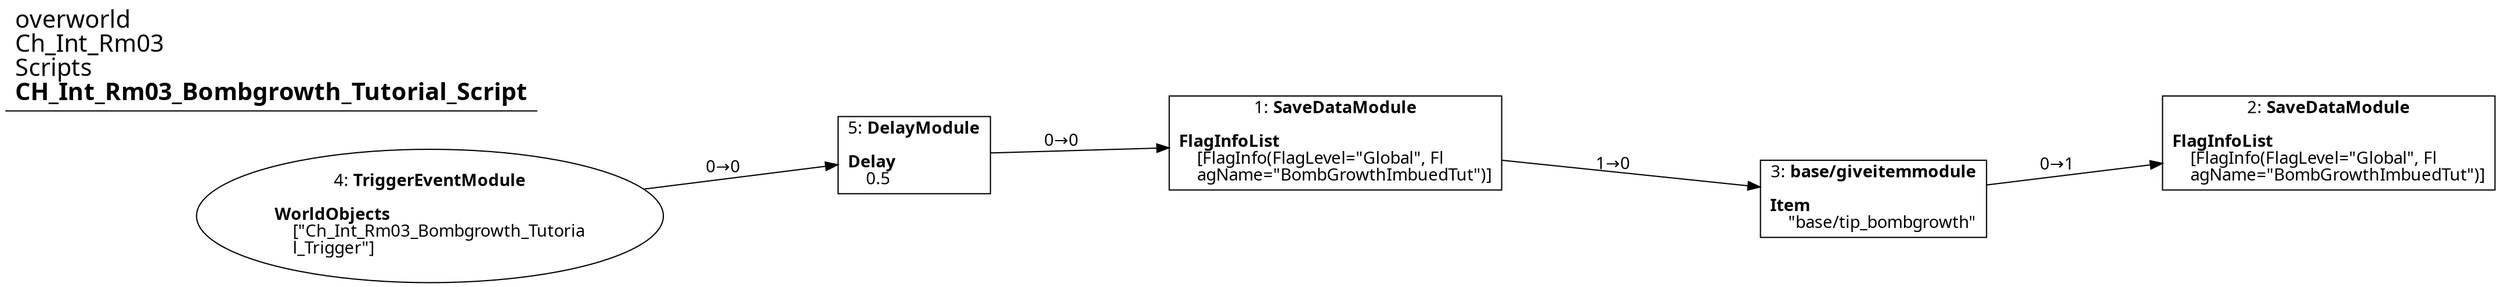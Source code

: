 digraph {
    layout = fdp;
    overlap = prism;
    sep = "+16";
    splines = spline;

    node [ shape = box ];

    graph [ fontname = "Segoe UI" ];
    node [ fontname = "Segoe UI" ];
    edge [ fontname = "Segoe UI" ];

    1 [ label = <1: <b>SaveDataModule</b><br/><br/><b>FlagInfoList</b><br align="left"/>    [FlagInfo(FlagLevel=&quot;Global&quot;, Fl<br align="left"/>    agName=&quot;BombGrowthImbuedTut&quot;)]<br align="left"/>> ];
    1 [ pos = "0.26200002,-0.045!" ];
    1 -> 3 [ label = "1→0" ];

    2 [ label = <2: <b>SaveDataModule</b><br/><br/><b>FlagInfoList</b><br align="left"/>    [FlagInfo(FlagLevel=&quot;Global&quot;, Fl<br align="left"/>    agName=&quot;BombGrowthImbuedTut&quot;)]<br align="left"/>> ];
    2 [ pos = "0.67,-0.045!" ];

    3 [ label = <3: <b>base/giveitemmodule</b><br/><br/><b>Item</b><br align="left"/>    &quot;base/tip_bombgrowth&quot;<br align="left"/>> ];
    3 [ pos = "0.483,-0.068!" ];
    3 -> 2 [ label = "0→1" ];

    4 [ label = <4: <b>TriggerEventModule</b><br/><br/><b>WorldObjects</b><br align="left"/>    [&quot;Ch_Int_Rm03_Bombgrowth_Tutoria<br align="left"/>    l_Trigger&quot;]<br align="left"/>> ];
    4 [ shape = oval ]
    4 [ pos = "-0.142,-0.043!" ];
    4 -> 5 [ label = "0→0" ];

    5 [ label = <5: <b>DelayModule</b><br/><br/><b>Delay</b><br align="left"/>    0.5<br align="left"/>> ];
    5 [ pos = "0.089,-0.05!" ];
    5 -> 1 [ label = "0→0" ];

    title [ pos = "-0.143,-0.042000003!" ];
    title [ shape = underline ];
    title [ label = <<font point-size="20">overworld<br align="left"/>Ch_Int_Rm03<br align="left"/>Scripts<br align="left"/><b>CH_Int_Rm03_Bombgrowth_Tutorial_Script</b><br align="left"/></font>> ];
}
